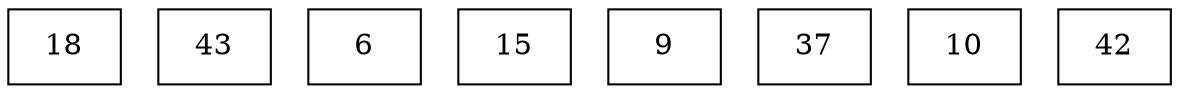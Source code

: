 digraph G { 
	node[shape=record]; 
	s30 [label="18"];
	s31 [label="43"]; 
	s32 [label="6"];
	s33 [label="15"];
	s34 [label="9"];
	s35 [label="37"];
	s36 [label="10"];
	s37 [label="42"];
} 
